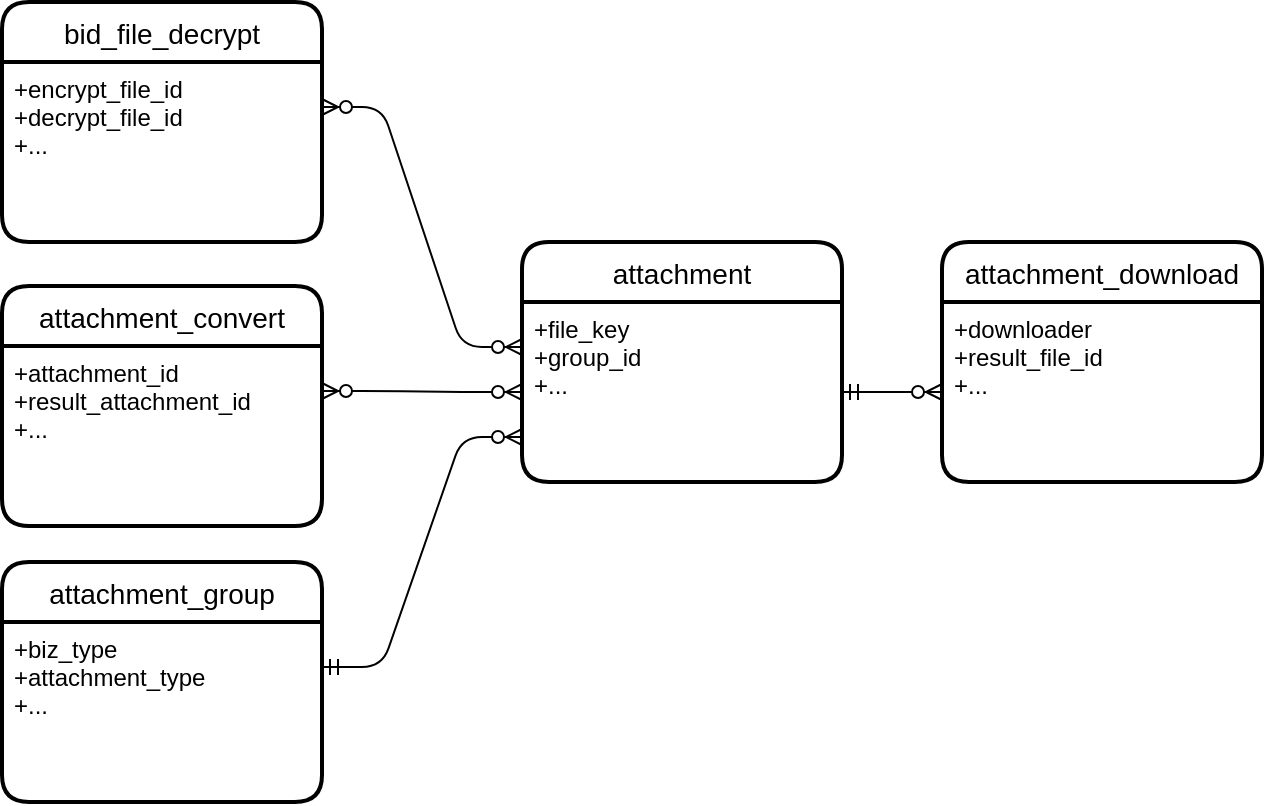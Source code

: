 <mxfile>
    <diagram id="6tlSTVcjiTypOmSjmLHJ" name="Page-1">
        <mxGraphModel dx="1136" dy="556" grid="1" gridSize="10" guides="1" tooltips="1" connect="1" arrows="1" fold="1" page="1" pageScale="1" pageWidth="100" pageHeight="100" math="0" shadow="0">
            <root>
                <mxCell id="0"/>
                <mxCell id="1" parent="0"/>
                <mxCell id="15" value="attachment" style="swimlane;childLayout=stackLayout;horizontal=1;startSize=30;horizontalStack=0;rounded=1;fontSize=14;fontStyle=0;strokeWidth=2;resizeParent=0;resizeLast=1;shadow=0;dashed=0;align=center;" vertex="1" parent="1">
                    <mxGeometry x="-5" y="150" width="160" height="120" as="geometry"/>
                </mxCell>
                <mxCell id="16" value="+file_key&#10;+group_id&#10;+..." style="align=left;strokeColor=none;fillColor=none;spacingLeft=4;fontSize=12;verticalAlign=top;resizable=0;rotatable=0;part=1;" vertex="1" parent="15">
                    <mxGeometry y="30" width="160" height="90" as="geometry"/>
                </mxCell>
                <mxCell id="34" value="attachment_convert" style="swimlane;childLayout=stackLayout;horizontal=1;startSize=30;horizontalStack=0;rounded=1;fontSize=14;fontStyle=0;strokeWidth=2;resizeParent=0;resizeLast=1;shadow=0;dashed=0;align=center;" vertex="1" parent="1">
                    <mxGeometry x="-265" y="172" width="160" height="120" as="geometry"/>
                </mxCell>
                <mxCell id="35" value="+attachment_id&#10;+result_attachment_id&#10;+..." style="align=left;strokeColor=none;fillColor=none;spacingLeft=4;fontSize=12;verticalAlign=top;resizable=0;rotatable=0;part=1;" vertex="1" parent="34">
                    <mxGeometry y="30" width="160" height="90" as="geometry"/>
                </mxCell>
                <mxCell id="36" value="attachment_download" style="swimlane;childLayout=stackLayout;horizontal=1;startSize=30;horizontalStack=0;rounded=1;fontSize=14;fontStyle=0;strokeWidth=2;resizeParent=0;resizeLast=1;shadow=0;dashed=0;align=center;" vertex="1" parent="1">
                    <mxGeometry x="205" y="150" width="160" height="120" as="geometry">
                        <mxRectangle x="205" y="150" width="180" height="30" as="alternateBounds"/>
                    </mxGeometry>
                </mxCell>
                <mxCell id="37" value="+downloader&#10;+result_file_id&#10;+..." style="align=left;strokeColor=none;fillColor=none;spacingLeft=4;fontSize=12;verticalAlign=top;resizable=0;rotatable=0;part=1;" vertex="1" parent="36">
                    <mxGeometry y="30" width="160" height="90" as="geometry"/>
                </mxCell>
                <mxCell id="38" value="attachment_group" style="swimlane;childLayout=stackLayout;horizontal=1;startSize=30;horizontalStack=0;rounded=1;fontSize=14;fontStyle=0;strokeWidth=2;resizeParent=0;resizeLast=1;shadow=0;dashed=0;align=center;" vertex="1" parent="1">
                    <mxGeometry x="-265" y="310" width="160" height="120" as="geometry"/>
                </mxCell>
                <mxCell id="39" value="+biz_type&#10;+attachment_type&#10;+..." style="align=left;strokeColor=none;fillColor=none;spacingLeft=4;fontSize=12;verticalAlign=top;resizable=0;rotatable=0;part=1;" vertex="1" parent="38">
                    <mxGeometry y="30" width="160" height="90" as="geometry"/>
                </mxCell>
                <mxCell id="40" value="bid_file_decrypt" style="swimlane;childLayout=stackLayout;horizontal=1;startSize=30;horizontalStack=0;rounded=1;fontSize=14;fontStyle=0;strokeWidth=2;resizeParent=0;resizeLast=1;shadow=0;dashed=0;align=center;" vertex="1" parent="1">
                    <mxGeometry x="-265" y="30" width="160" height="120" as="geometry"/>
                </mxCell>
                <mxCell id="41" value="+encrypt_file_id&#10;+decrypt_file_id&#10;+..." style="align=left;strokeColor=none;fillColor=none;spacingLeft=4;fontSize=12;verticalAlign=top;resizable=0;rotatable=0;part=1;" vertex="1" parent="40">
                    <mxGeometry y="30" width="160" height="90" as="geometry"/>
                </mxCell>
                <mxCell id="42" value="" style="edgeStyle=entityRelationEdgeStyle;fontSize=12;html=1;endArrow=ERzeroToMany;endFill=1;startArrow=ERzeroToMany;exitX=1;exitY=0.25;exitDx=0;exitDy=0;entryX=0;entryY=0.5;entryDx=0;entryDy=0;" edge="1" parent="1" source="35" target="16">
                    <mxGeometry width="100" height="100" relative="1" as="geometry">
                        <mxPoint x="-35" y="420" as="sourcePoint"/>
                        <mxPoint x="65" y="320" as="targetPoint"/>
                    </mxGeometry>
                </mxCell>
                <mxCell id="43" value="" style="edgeStyle=entityRelationEdgeStyle;fontSize=12;html=1;endArrow=ERzeroToMany;startArrow=ERmandOne;exitX=1;exitY=0.5;exitDx=0;exitDy=0;entryX=0;entryY=0.5;entryDx=0;entryDy=0;" edge="1" parent="1" source="16" target="37">
                    <mxGeometry width="100" height="100" relative="1" as="geometry">
                        <mxPoint x="205" y="150" as="sourcePoint"/>
                        <mxPoint x="305" y="50" as="targetPoint"/>
                    </mxGeometry>
                </mxCell>
                <mxCell id="45" value="" style="edgeStyle=entityRelationEdgeStyle;fontSize=12;html=1;endArrow=ERzeroToMany;startArrow=ERmandOne;exitX=1;exitY=0.25;exitDx=0;exitDy=0;entryX=0;entryY=0.75;entryDx=0;entryDy=0;" edge="1" parent="1" source="39" target="16">
                    <mxGeometry width="100" height="100" relative="1" as="geometry">
                        <mxPoint x="105" y="349" as="sourcePoint"/>
                        <mxPoint x="185" y="349" as="targetPoint"/>
                    </mxGeometry>
                </mxCell>
                <mxCell id="46" value="" style="edgeStyle=entityRelationEdgeStyle;fontSize=12;html=1;endArrow=ERzeroToMany;endFill=1;startArrow=ERzeroToMany;exitX=1;exitY=0.25;exitDx=0;exitDy=0;entryX=0;entryY=0.25;entryDx=0;entryDy=0;" edge="1" parent="1" source="41" target="16">
                    <mxGeometry width="100" height="100" relative="1" as="geometry">
                        <mxPoint x="-75" y="59.5" as="sourcePoint"/>
                        <mxPoint x="5" y="59.5" as="targetPoint"/>
                    </mxGeometry>
                </mxCell>
            </root>
        </mxGraphModel>
    </diagram>
</mxfile>